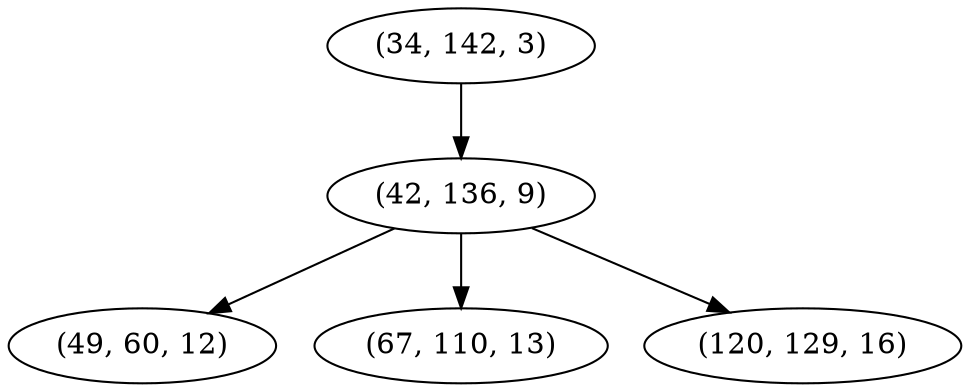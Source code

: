 digraph tree {
    "(34, 142, 3)";
    "(42, 136, 9)";
    "(49, 60, 12)";
    "(67, 110, 13)";
    "(120, 129, 16)";
    "(34, 142, 3)" -> "(42, 136, 9)";
    "(42, 136, 9)" -> "(49, 60, 12)";
    "(42, 136, 9)" -> "(67, 110, 13)";
    "(42, 136, 9)" -> "(120, 129, 16)";
}
